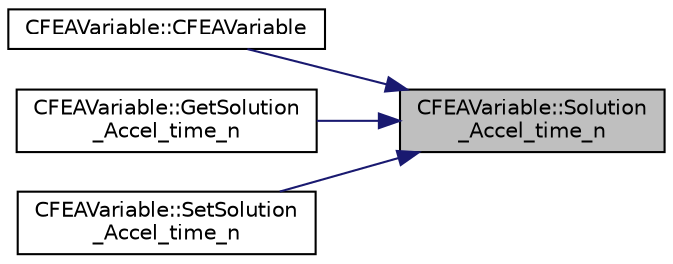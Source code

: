 digraph "CFEAVariable::Solution_Accel_time_n"
{
 // LATEX_PDF_SIZE
  edge [fontname="Helvetica",fontsize="10",labelfontname="Helvetica",labelfontsize="10"];
  node [fontname="Helvetica",fontsize="10",shape=record];
  rankdir="RL";
  Node1 [label="CFEAVariable::Solution\l_Accel_time_n",height=0.2,width=0.4,color="black", fillcolor="grey75", style="filled", fontcolor="black",tooltip=" "];
  Node1 -> Node2 [dir="back",color="midnightblue",fontsize="10",style="solid",fontname="Helvetica"];
  Node2 [label="CFEAVariable::CFEAVariable",height=0.2,width=0.4,color="black", fillcolor="white", style="filled",URL="$classCFEAVariable.html#af903380be6b3b699751e694d896af2c1",tooltip="Constructor of the class."];
  Node1 -> Node3 [dir="back",color="midnightblue",fontsize="10",style="solid",fontname="Helvetica"];
  Node3 [label="CFEAVariable::GetSolution\l_Accel_time_n",height=0.2,width=0.4,color="black", fillcolor="white", style="filled",URL="$classCFEAVariable.html#ab4863d9a5586dd0a4d09a94fdeb23fb8",tooltip="Get the acceleration of the nodes (Structural Analysis) at time n."];
  Node1 -> Node4 [dir="back",color="midnightblue",fontsize="10",style="solid",fontname="Helvetica"];
  Node4 [label="CFEAVariable::SetSolution\l_Accel_time_n",height=0.2,width=0.4,color="black", fillcolor="white", style="filled",URL="$classCFEAVariable.html#a428e461c5836a59c5885c860d11519e0",tooltip="Set the value of the acceleration (Structural Analysis) at time n."];
}
